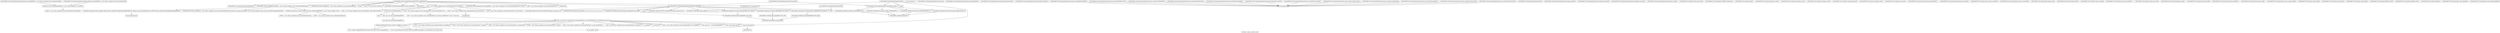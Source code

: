 digraph "Call graph: compute_property_grid.ll" {
	label="Call graph: compute_property_grid.ll";

	Node0x5618811b0cd0 [shape=record,label="{_ZSteqIcSt11char_traitsIcESaIcEEbRKNSt7__cxx1112basic_stringIT_T0_T1_EEPKS5_}"];
	Node0x5618811b0cd0 -> Node0x5618811ae190;
	Node0x5618810cd760 [shape=record,label="{_ZN9LAMMPS_NS19ComputePropertyGridC2EPNS_6LAMMPSEiPPc}"];
	Node0x5618810cd760 -> Node0x5618810b35d0;
	Node0x5618810cd760 -> Node0x5618810d4180;
	Node0x5618810cd760 -> Node0x5618810d3d00;
	Node0x5618810cd760 -> Node0x5618810fb3f0;
	Node0x5618810cd760 -> Node0x5618811001b0;
	Node0x5618810cd760 -> Node0x5618810cfbc0;
	Node0x5618810cd760 -> Node0x5618810e7eb0;
	Node0x5618810cd760 -> Node0x5618810e51d0;
	Node0x5618810cd760 -> Node0x5618810ea490;
	Node0x5618810cd760 -> Node0x5618810e0790;
	Node0x5618810cd760 -> Node0x5618810ebfd0;
	Node0x5618810cd760 -> Node0x5618810ef2e0;
	Node0x5618810cd760 -> Node0x5618810f3260;
	Node0x5618810cd760 -> Node0x5618810e48d0;
	Node0x5618810b35d0 [shape=record,label="{_ZN9LAMMPS_NS7ComputeC2EPNS_6LAMMPSEiPPc}"];
	Node0x5618810cfbc0 [shape=record,label="{_ZN9LAMMPS_NS5utils16missing_cmd_argsERKNSt7__cxx1112basic_stringIcSt11char_traitsIcESaIcEEEiS8_PNS_5ErrorE}"];
	Node0x5618810d4180 [shape=record,label="{_ZNSaIcEC1Ev}"];
	Node0x5618810d3d00 [shape=record,label="{_ZNSt7__cxx1112basic_stringIcSt11char_traitsIcESaIcEEC2IS3_EEPKcRKS3_}"];
	Node0x5618810d3d00 -> Node0x5618810faf70;
	Node0x5618810d3d00 -> Node0x5618810f85c0;
	Node0x5618810d3d00 -> Node0x5618810f3b60;
	Node0x5618810d3d00 -> Node0x561881116450;
	Node0x5618810d3d00 -> Node0x561881111530;
	Node0x56188110cb60 [shape=record,label="{__gxx_personality_v0}"];
	Node0x5618810e7eb0 [shape=record,label="{_ZNSt7__cxx1112basic_stringIcSt11char_traitsIcESaIcEED1Ev}"];
	Node0x5618810e51d0 [shape=record,label="{_ZNSaIcED1Ev}"];
	Node0x5618810e48d0 [shape=record,label="{_ZN9LAMMPS_NS5utils8inumericEPKciS2_bPNS_6LAMMPSE}"];
	Node0x5618810e0790 [shape=record,label="{_ZN9LAMMPS_NS5Error3allERKNSt7__cxx1112basic_stringIcSt11char_traitsIcESaIcEEEiS8_}"];
	Node0x5618810f3260 [shape=record,label="{llvm.umul.with.overflow.i64}"];
	Node0x5618810ef2e0 [shape=record,label="{_Znam}"];
	Node0x5618810ebfd0 [shape=record,label="{strcmp}"];
	Node0x56188110c260 [shape=record,label="{_ZN9LAMMPS_NS19ComputePropertyGrid7pack_idEi}"];
	Node0x561881134af0 [shape=record,label="{_ZN9LAMMPS_NS19ComputePropertyGrid12pack_indicesILi0EEEvi}"];
	Node0x561881131c90 [shape=record,label="{_ZN9LAMMPS_NS19ComputePropertyGrid12pack_indicesILi1EEEvi}"];
	Node0x56188112c320 [shape=record,label="{_ZN9LAMMPS_NS19ComputePropertyGrid12pack_indicesILi2EEEvi}"];
	Node0x5618810dc880 [shape=record,label="{_ZN9LAMMPS_NS19ComputePropertyGrid11pack_coordsILi0ELi0ELi0EEEvi}"];
	Node0x5618810dc880 -> Node0x56188113f6a0;
	Node0x56188113f220 [shape=record,label="{_ZN9LAMMPS_NS19ComputePropertyGrid11pack_coordsILi0ELi0ELi1EEEvi}"];
	Node0x56188113f220 -> Node0x56188113f6a0;
	Node0x561881149d50 [shape=record,label="{_ZN9LAMMPS_NS19ComputePropertyGrid11pack_coordsILi1ELi0ELi0EEEvi}"];
	Node0x561881149d50 -> Node0x56188113f6a0;
	Node0x56188113edc0 [shape=record,label="{_ZN9LAMMPS_NS19ComputePropertyGrid11pack_coordsILi0ELi0ELi2EEEvi}"];
	Node0x56188113edc0 -> Node0x56188113f6a0;
	Node0x561881139ea0 [shape=record,label="{_ZN9LAMMPS_NS19ComputePropertyGrid11pack_coordsILi0ELi1ELi0EEEvi}"];
	Node0x561881139ea0 -> Node0x56188113f6a0;
	Node0x5618811353f0 [shape=record,label="{_ZN9LAMMPS_NS19ComputePropertyGrid11pack_coordsILi0ELi1ELi1EEEvi}"];
	Node0x5618811353f0 -> Node0x56188113f6a0;
	Node0x56188114eec0 [shape=record,label="{_ZN9LAMMPS_NS19ComputePropertyGrid11pack_coordsILi0ELi1ELi2EEEvi}"];
	Node0x56188114eec0 -> Node0x56188113f6a0;
	Node0x561881146e20 [shape=record,label="{_ZN9LAMMPS_NS19ComputePropertyGrid11pack_coordsILi1ELi0ELi1EEEvi}"];
	Node0x561881146e20 -> Node0x56188113f6a0;
	Node0x5618811435a0 [shape=record,label="{_ZN9LAMMPS_NS19ComputePropertyGrid11pack_coordsILi1ELi0ELi2EEEvi}"];
	Node0x5618811435a0 -> Node0x56188113f6a0;
	Node0x56188115cbf0 [shape=record,label="{_ZN9LAMMPS_NS19ComputePropertyGrid11pack_coordsILi1ELi1ELi0EEEvi}"];
	Node0x56188115cbf0 -> Node0x56188113f6a0;
	Node0x561881103240 [shape=record,label="{_ZN9LAMMPS_NS19ComputePropertyGrid11pack_coordsILi1ELi1ELi1EEEvi}"];
	Node0x561881103240 -> Node0x56188113f6a0;
	Node0x561881152e10 [shape=record,label="{_ZN9LAMMPS_NS19ComputePropertyGrid11pack_coordsILi1ELi1ELi2EEEvi}"];
	Node0x561881152e10 -> Node0x56188113f6a0;
	Node0x5618810ea490 [shape=record,label="{_ZN9LAMMPS_NS5Error3allIJRPcEEEvRKNSt7__cxx1112basic_stringIcSt11char_traitsIcESaIcEEEiSB_DpOT_}"];
	Node0x5618810ea490 -> Node0x561881152510;
	Node0x5618810ea490 -> Node0x561881168220;
	Node0x5618810ea490 -> Node0x56188115f410;
	Node0x5618811001b0 [shape=record,label="{_ZN9LAMMPS_NS19ComputePropertyGrid13allocate_gridEv}"];
	Node0x5618811001b0 -> Node0x561881161450;
	Node0x5618811001b0 -> Node0x56188115d4d0;
	Node0x5618811001b0 -> Node0x561881173d00;
	Node0x5618811001b0 -> Node0x561881173400;
	Node0x5618811001b0 -> Node0x5618811705a0;
	Node0x5618811001b0 -> Node0x56188116b390;
	Node0x5618811001b0 -> Node0x5618811787b0;
	Node0x5618811001b0 -> Node0x561881180f10;
	Node0x5618811001b0 -> Node0x56188116f520;
	Node0x5618811001b0 -> Node0x56188116ec40;
	Node0x5618810fb3f0 [shape=record,label="{_ZN9LAMMPS_NS7ComputeD2Ev}"];
	Node0x561881190060 [shape=record,label="{_ZN9LAMMPS_NS19ComputePropertyGridD2Ev}"];
	Node0x561881190060 -> Node0x56188118ae50;
	Node0x561881190060 -> Node0x561881187ce0;
	Node0x561881190060 -> Node0x5618810fb3f0;
	Node0x561881190060 -> Node0x561881187860;
	Node0x56188118ae50 [shape=record,label="{_ZdaPv}"];
	Node0x561881187ce0 [shape=record,label="{_ZN9LAMMPS_NS19ComputePropertyGrid15deallocate_gridEv}"];
	Node0x561881187ce0 -> Node0x5618811986f0;
	Node0x561881187ce0 -> Node0x56188117eed0;
	Node0x561881187ce0 -> Node0x56188119f970;
	Node0x561881187ce0 -> Node0x56188118eb60;
	Node0x561881187860 [shape=record,label="{__clang_call_terminate}"];
	Node0x561881187860 -> Node0x561881197e10;
	Node0x561881187860 -> Node0x5618811a3030;
	Node0x561881197e10 [shape=record,label="{__cxa_begin_catch}"];
	Node0x5618811a3030 [shape=record,label="{_ZSt9terminatev}"];
	Node0x5618811a2bb0 [shape=record,label="{_ZN9LAMMPS_NS19ComputePropertyGridD0Ev}"];
	Node0x5618811a2bb0 -> Node0x5618811705a0;
	Node0x5618811705a0 [shape=record,label="{_ZdlPv}"];
	Node0x56188111b750 [shape=record,label="{_ZN9LAMMPS_NS19ComputePropertyGrid4initEv}"];
	Node0x5618811a4ee0 [shape=record,label="{_ZN9LAMMPS_NS19ComputePropertyGrid15compute_pergridEv}"];
	Node0x5618811a4a80 [shape=record,label="{_ZN9LAMMPS_NS19ComputePropertyGrid10reset_gridEv}"];
	Node0x5618811a4a80 -> Node0x561881187ce0;
	Node0x5618811a4a80 -> Node0x5618811001b0;
	Node0x5618811a1670 [shape=record,label="{_ZN9LAMMPS_NS19ComputePropertyGrid16get_grid_by_nameERKNSt7__cxx1112basic_stringIcSt11char_traitsIcESaIcEEERi}"];
	Node0x5618811a1670 -> Node0x5618811b0cd0;
	Node0x5618811a9a20 [shape=record,label="{_ZN9LAMMPS_NS19ComputePropertyGrid17get_grid_by_indexEi}"];
	Node0x5618811a9140 [shape=record,label="{_ZN9LAMMPS_NS19ComputePropertyGrid20get_griddata_by_nameEiRKNSt7__cxx1112basic_stringIcSt11char_traitsIcESaIcEEERi}"];
	Node0x5618811a9140 -> Node0x5618811b0cd0;
	Node0x5618811c5ee0 [shape=record,label="{_ZN9LAMMPS_NS19ComputePropertyGrid21get_griddata_by_indexEi}"];
	Node0x561881161450 [shape=record,label="{_Znwm}"];
	Node0x56188115d4d0 [shape=record,label="{_ZN9LAMMPS_NS6Grid2dC1EPNS_6LAMMPSEP19ompi_communicator_tii}"];
	Node0x561881173400 [shape=record,label="{_ZN9LAMMPS_NS6Memory15create2d_offsetIdEEPPT_RS4_iiiiPKc}"];
	Node0x561881173400 -> Node0x5618811c1200;
	Node0x561881173d00 [shape=record,label="{_ZN9LAMMPS_NS6Grid2d10setup_gridERiS1_S1_S1_S1_S1_S1_S1_}"];
	Node0x56188116b390 [shape=record,label="{_ZN9LAMMPS_NS6Memory20create3d_offset_lastIdEEPPPT_RS5_iiiiiPKc}"];
	Node0x56188116b390 -> Node0x5618811be2f0;
	Node0x561881180f10 [shape=record,label="{_ZN9LAMMPS_NS6Grid3dC1EPNS_6LAMMPSEP19ompi_communicator_tiii}"];
	Node0x56188116f520 [shape=record,label="{_ZN9LAMMPS_NS6Grid3d10setup_gridERiS1_S1_S1_S1_S1_S1_S1_S1_S1_S1_S1_}"];
	Node0x56188116ec40 [shape=record,label="{_ZN9LAMMPS_NS6Memory15create3d_offsetIdEEPPPT_RS5_iiiiiiPKc}"];
	Node0x56188116ec40 -> Node0x5618811be2f0;
	Node0x5618811787b0 [shape=record,label="{_ZN9LAMMPS_NS6Memory20create4d_offset_lastIdEEPPPPT_RS6_iiiiiiiPKc}"];
	Node0x5618811787b0 -> Node0x5618811bd9f0;
	Node0x56188117eed0 [shape=record,label="{_ZN9LAMMPS_NS6Memory16destroy2d_offsetIdEEvRPPT_ii}"];
	Node0x56188117eed0 -> Node0x5618811e6170;
	Node0x56188119f970 [shape=record,label="{_ZN9LAMMPS_NS6Memory21destroy3d_offset_lastIdEEvRPPPT_ii}"];
	Node0x56188119f970 -> Node0x5618811e6170;
	Node0x56188118eb60 [shape=record,label="{_ZN9LAMMPS_NS6Memory16destroy3d_offsetIdEEvRPPPT_iii}"];
	Node0x56188118eb60 -> Node0x5618811e6170;
	Node0x5618811986f0 [shape=record,label="{_ZN9LAMMPS_NS6Memory21destroy4d_offset_lastIdEEvRPPPPT_iii}"];
	Node0x5618811986f0 -> Node0x5618811e6170;
	Node0x5618811e0ee0 [shape=record,label="{_ZN9LAMMPS_NS19ComputePropertyGrid12memory_usageEv}"];
	Node0x5618811e05e0 [shape=record,label="{_ZN9LAMMPS_NS7Compute15reset_extra_dofEv}"];
	Node0x5618811dabe0 [shape=record,label="{_ZN9LAMMPS_NS7Compute9init_listEiPNS_9NeighListE}"];
	Node0x5618811eb730 [shape=record,label="{_ZN9LAMMPS_NS7Compute5setupEv}"];
	Node0x5618811eb2d0 [shape=record,label="{_ZN9LAMMPS_NS7Compute14compute_scalarEv}"];
	Node0x5618811f9ec0 [shape=record,label="{_ZN9LAMMPS_NS7Compute14compute_vectorEv}"];
	Node0x5618811f63d0 [shape=record,label="{_ZN9LAMMPS_NS7Compute13compute_arrayEv}"];
	Node0x5618811f4b50 [shape=record,label="{_ZN9LAMMPS_NS7Compute15compute_peratomEv}"];
	Node0x5618811dc310 [shape=record,label="{_ZN9LAMMPS_NS7Compute13compute_localEv}"];
	Node0x561881206140 [shape=record,label="{_ZN9LAMMPS_NS7Compute10set_arraysEi}"];
	Node0x561881202a30 [shape=record,label="{_ZN9LAMMPS_NS7Compute17pack_forward_commEiPiPdiS1_}"];
	Node0x561881202130 [shape=record,label="{_ZN9LAMMPS_NS7Compute19unpack_forward_commEiiPd}"];
	Node0x5618811fcf50 [shape=record,label="{_ZN9LAMMPS_NS7Compute17pack_reverse_commEiiPd}"];
	Node0x561881213820 [shape=record,label="{_ZN9LAMMPS_NS7Compute19unpack_reverse_commEiPiPd}"];
	Node0x56188120f820 [shape=record,label="{_ZN9LAMMPS_NS7Compute14dof_remove_preEv}"];
	Node0x56188120b710 [shape=record,label="{_ZN9LAMMPS_NS7Compute10dof_removeEi}"];
	Node0x56188120ae30 [shape=record,label="{_ZN9LAMMPS_NS7Compute11remove_biasEiPd}"];
	Node0x561881222d90 [shape=record,label="{_ZN9LAMMPS_NS7Compute15remove_bias_thrEiPdS1_}"];
	Node0x56188121daf0 [shape=record,label="{_ZN9LAMMPS_NS7Compute15remove_bias_allEv}"];
	Node0x56188121a800 [shape=record,label="{_ZN9LAMMPS_NS7Compute16reapply_bias_allEv}"];
	Node0x561881211b90 [shape=record,label="{_ZN9LAMMPS_NS7Compute12restore_biasEiPd}"];
	Node0x56188122bb60 [shape=record,label="{_ZN9LAMMPS_NS7Compute16restore_bias_thrEiPdS1_}"];
	Node0x56188122b280 [shape=record,label="{_ZN9LAMMPS_NS7Compute16restore_bias_allEv}"];
	Node0x5618812265a0 [shape=record,label="{_ZN9LAMMPS_NS7Compute23reset_extra_compute_fixEPKc}"];
	Node0x561881223690 [shape=record,label="{_ZN9LAMMPS_NS7Compute11lock_enableEv}"];
	Node0x56188123c900 [shape=record,label="{_ZN9LAMMPS_NS7Compute12lock_disableEv}"];
	Node0x561881238480 [shape=record,label="{_ZN9LAMMPS_NS7Compute11lock_lengthEv}"];
	Node0x561881235920 [shape=record,label="{_ZN9LAMMPS_NS7Compute4lockEPNS_3FixEll}"];
	Node0x5618812220e0 [shape=record,label="{_ZN9LAMMPS_NS7Compute6unlockEPNS_3FixE}"];
	Node0x5618812486a0 [shape=record,label="{_ZN9LAMMPS_NS7Compute7refreshEv}"];
	Node0x561881247da0 [shape=record,label="{_ZN9LAMMPS_NS7Compute19pair_setup_callbackEii}"];
	Node0x5618810faf70 [shape=record,label="{_ZNSt7__cxx1112basic_stringIcSt11char_traitsIcESaIcEE13_M_local_dataEv}"];
	Node0x5618810f85c0 [shape=record,label="{_ZNSt7__cxx1112basic_stringIcSt11char_traitsIcESaIcEE12_Alloc_hiderC1EPcRKS3_}"];
	Node0x561881244e90 [shape=record,label="{_ZN9LAMMPS_NS7Compute19pair_tally_callbackEiiiidddddd}"];
	Node0x561881116450 [shape=record,label="{_ZNSt7__cxx1112basic_stringIcSt11char_traitsIcESaIcEE12_M_constructIPKcEEvT_S8_}"];
	Node0x561881116450 -> Node0x56188123fbd0;
	Node0x5618810f3b60 [shape=record,label="{_ZNSt11char_traitsIcE6lengthEPKc}"];
	Node0x5618810f3b60 -> Node0x56188125b700;
	Node0x5618810f3b60 -> Node0x561881257d00;
	Node0x561881111530 [shape=record,label="{_ZNSt7__cxx1112basic_stringIcSt11char_traitsIcESaIcEE12_Alloc_hiderD2Ev}"];
	Node0x561881111530 -> Node0x561881256900;
	Node0x56188123fbd0 [shape=record,label="{_ZNSt7__cxx1112basic_stringIcSt11char_traitsIcESaIcEE16_M_construct_auxIPKcEEvT_S8_St12__false_type}"];
	Node0x56188123fbd0 -> Node0x561881243d60;
	Node0x561881243d60 [shape=record,label="{_ZNSt7__cxx1112basic_stringIcSt11char_traitsIcESaIcEE12_M_constructIPKcEEvT_S8_St20forward_iterator_tag}"];
	Node0x561881243d60 -> Node0x561881259cc0;
	Node0x561881243d60 -> Node0x56188126c380;
	Node0x561881243d60 -> Node0x56188126bf20;
	Node0x561881243d60 -> Node0x561881267230;
	Node0x561881243d60 -> Node0x561881263b20;
	Node0x561881243d60 -> Node0x56188129f690;
	Node0x561881243d60 -> Node0x561881298370;
	Node0x561881243d60 -> Node0x561881289e20;
	Node0x561881243d60 -> Node0x561881197e10;
	Node0x561881243d60 -> Node0x561881080900;
	Node0x561881243d60 -> Node0x5618810ca520;
	Node0x561881243d60 -> Node0x5618810c2110;
	Node0x561881243d60 -> Node0x5618812d61f0;
	Node0x561881243d60 -> Node0x561881187860;
	Node0x561881259cc0 [shape=record,label="{_ZN9__gnu_cxx17__is_null_pointerIKcEEbPT_}"];
	Node0x56188126c380 [shape=record,label="{_ZSt19__throw_logic_errorPKc}"];
	Node0x56188126bf20 [shape=record,label="{_ZSt8distanceIPKcENSt15iterator_traitsIT_E15difference_typeES3_S3_}"];
	Node0x56188126bf20 -> Node0x5618812a5850;
	Node0x56188126bf20 -> Node0x56188107b0d0;
	Node0x561881263b20 [shape=record,label="{_ZNSt7__cxx1112basic_stringIcSt11char_traitsIcESaIcEE7_M_dataEPc}"];
	Node0x561881267230 [shape=record,label="{_ZNSt7__cxx1112basic_stringIcSt11char_traitsIcESaIcEE9_M_createERmm}"];
	Node0x56188129f690 [shape=record,label="{_ZNSt7__cxx1112basic_stringIcSt11char_traitsIcESaIcEE11_M_capacityEm}"];
	Node0x561881289e20 [shape=record,label="{_ZNSt7__cxx1112basic_stringIcSt11char_traitsIcESaIcEE13_S_copy_charsEPcPKcS7_}"];
	Node0x561881298370 [shape=record,label="{_ZNKSt7__cxx1112basic_stringIcSt11char_traitsIcESaIcEE7_M_dataEv}"];
	Node0x561881080900 [shape=record,label="{_ZNSt7__cxx1112basic_stringIcSt11char_traitsIcESaIcEE10_M_disposeEv}"];
	Node0x5618810ca520 [shape=record,label="{__cxa_rethrow}"];
	Node0x5618810c2110 [shape=record,label="{__cxa_end_catch}"];
	Node0x5618812d61f0 [shape=record,label="{_ZNSt7__cxx1112basic_stringIcSt11char_traitsIcESaIcEE13_M_set_lengthEm}"];
	Node0x56188107b0d0 [shape=record,label="{_ZSt10__distanceIPKcENSt15iterator_traitsIT_E15difference_typeES3_S3_St26random_access_iterator_tag}"];
	Node0x5618812a5850 [shape=record,label="{_ZSt19__iterator_categoryIPKcENSt15iterator_traitsIT_E17iterator_categoryERKS3_}"];
	Node0x56188125b700 [shape=record,label="{_ZN9__gnu_cxx11char_traitsIcE6lengthEPKc}"];
	Node0x56188125b700 -> Node0x561881079e80;
	Node0x561881257d00 [shape=record,label="{strlen}"];
	Node0x561881079e80 [shape=record,label="{_ZN9__gnu_cxx11char_traitsIcE2eqERKcS3_}"];
	Node0x561881256900 [shape=record,label="{_ZNSaIcED2Ev}"];
	Node0x56188113f6a0 [shape=record,label="{llvm.fmuladd.f64}"];
	Node0x56188115f410 [shape=record,label="{_ZN9LAMMPS_NS5Error4_allERKNSt7__cxx1112basic_stringIcSt11char_traitsIcESaIcEEEiN3fmt6v9_lmp17basic_string_viewIcEENSA_17basic_format_argsINSA_20basic_format_contextINSA_8appenderEcEEEE}"];
	Node0x561881152510 [shape=record,label="{_ZN3fmt6v9_lmp17basic_string_viewIcEC2ISt11char_traitsIcESaIcEEERKNSt7__cxx1112basic_stringIcT_T0_EE}"];
	Node0x561881152510 -> Node0x56188107bad0;
	Node0x561881152510 -> Node0x56188107a560;
	Node0x561881168220 [shape=record,label="{_ZN3fmt6v9_lmp16make_format_argsINS0_20basic_format_contextINS0_8appenderEcEEJRPcEEENS0_16format_arg_storeIT_JDpNSt9remove_cvINSt16remove_referenceIT0_E4typeEE4typeEEEEDpOSB_}"];
	Node0x561881168220 -> Node0x5618812dfb00;
	Node0x56188107bad0 [shape=record,label="{_ZNKSt7__cxx1112basic_stringIcSt11char_traitsIcESaIcEE4dataEv}"];
	Node0x56188107a560 [shape=record,label="{_ZNKSt7__cxx1112basic_stringIcSt11char_traitsIcESaIcEE4sizeEv}"];
	Node0x5618812dfb00 [shape=record,label="{llvm.memcpy.p0.p0.i64}"];
	Node0x5618811ae190 [shape=record,label="{_ZNKSt7__cxx1112basic_stringIcSt11char_traitsIcESaIcEE7compareEPKc}"];
	Node0x5618811c1200 [shape=record,label="{_ZN9LAMMPS_NS6Memory6createIdEEPPT_RS4_iiPKc}"];
	Node0x5618811c1200 -> Node0x5618810c2080;
	Node0x5618810c2080 [shape=record,label="{_ZN9LAMMPS_NS6Memory7smallocElPKc}"];
	Node0x5618811be2f0 [shape=record,label="{_ZN9LAMMPS_NS6Memory6createIdEEPPPT_RS5_iiiPKc}"];
	Node0x5618811be2f0 -> Node0x5618810c2080;
	Node0x5618811bd9f0 [shape=record,label="{_ZN9LAMMPS_NS6Memory6createIdEEPPPPT_RS6_iiiiPKc}"];
	Node0x5618811bd9f0 -> Node0x5618810c2080;
	Node0x5618811e6170 [shape=record,label="{_ZN9LAMMPS_NS6Memory5sfreeEPv}"];
}
